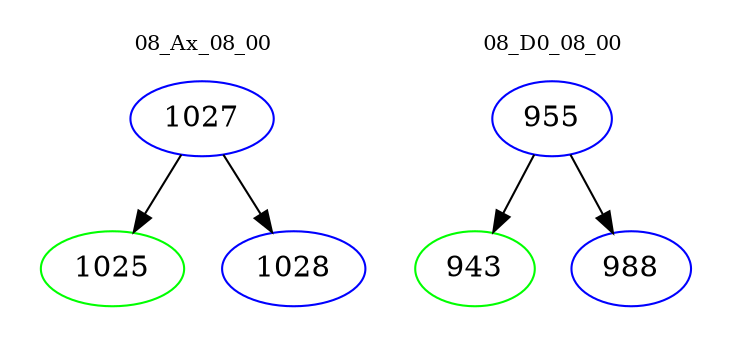 digraph{
subgraph cluster_0 {
color = white
label = "08_Ax_08_00";
fontsize=10;
T0_1027 [label="1027", color="blue"]
T0_1027 -> T0_1025 [color="black"]
T0_1025 [label="1025", color="green"]
T0_1027 -> T0_1028 [color="black"]
T0_1028 [label="1028", color="blue"]
}
subgraph cluster_1 {
color = white
label = "08_D0_08_00";
fontsize=10;
T1_955 [label="955", color="blue"]
T1_955 -> T1_943 [color="black"]
T1_943 [label="943", color="green"]
T1_955 -> T1_988 [color="black"]
T1_988 [label="988", color="blue"]
}
}
